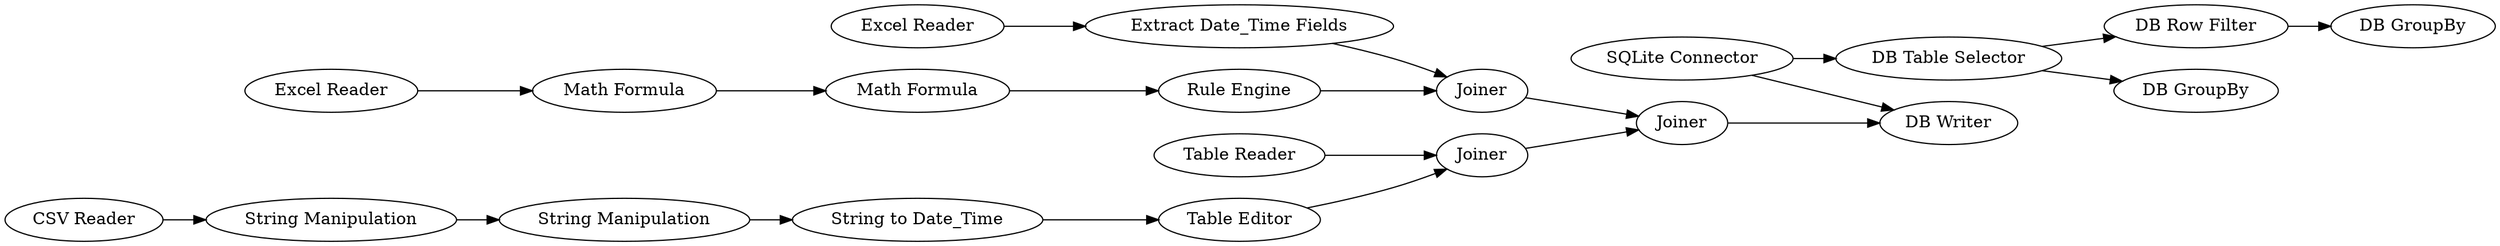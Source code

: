 digraph {
	24 -> 26
	31 -> 35
	37 -> 36
	6 -> 31
	36 -> 30
	41 -> 43
	21 -> 22
	31 -> 32
	35 -> 39
	33 -> 37
	23 -> 21
	20 -> 24
	42 -> 36
	34 -> 19
	22 -> 42
	26 -> 37
	43 -> 42
	40 -> 23
	19 -> 20
	6 -> 30
	21 [label="Math Formula"]
	26 [label="Table Editor"]
	19 [label="String Manipulation"]
	24 [label="String to Date_Time"]
	41 [label="Excel Reader"]
	31 [label="DB Table Selector"]
	6 [label="SQLite Connector"]
	30 [label="DB Writer"]
	42 [label=Joiner]
	22 [label="Rule Engine"]
	23 [label="Math Formula"]
	20 [label="String Manipulation"]
	35 [label="DB Row Filter"]
	43 [label="Extract Date_Time Fields"]
	34 [label="CSV Reader"]
	36 [label=Joiner]
	40 [label="Excel Reader"]
	39 [label="DB GroupBy"]
	33 [label="Table Reader"]
	32 [label="DB GroupBy"]
	37 [label=Joiner]
	rankdir=LR
}
